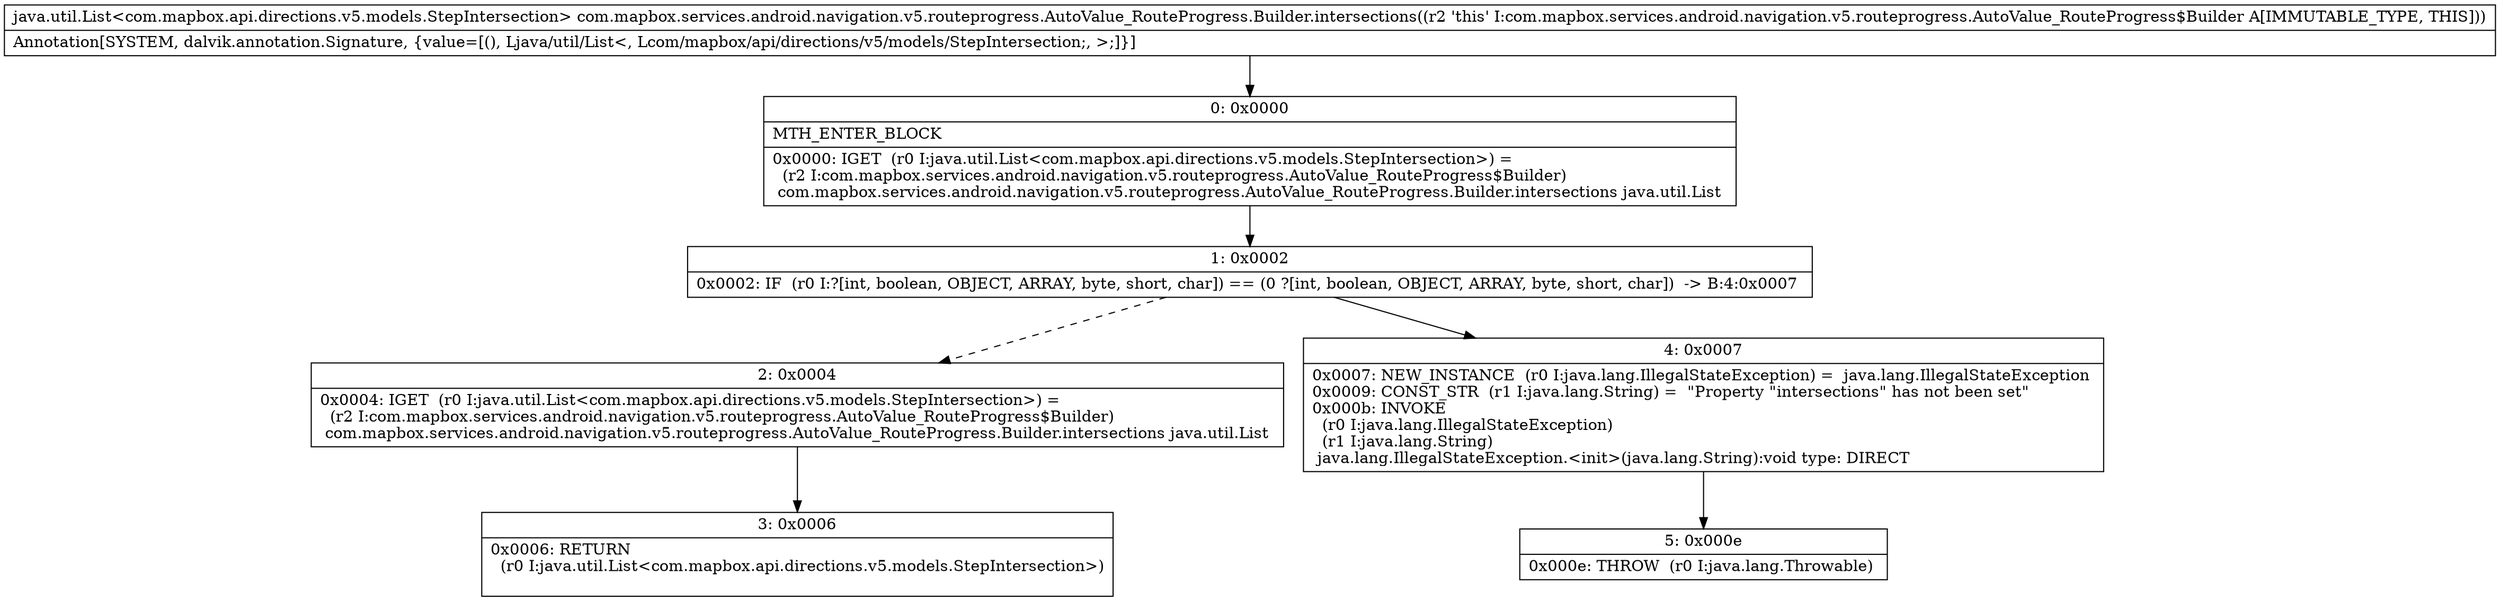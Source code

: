 digraph "CFG forcom.mapbox.services.android.navigation.v5.routeprogress.AutoValue_RouteProgress.Builder.intersections()Ljava\/util\/List;" {
Node_0 [shape=record,label="{0\:\ 0x0000|MTH_ENTER_BLOCK\l|0x0000: IGET  (r0 I:java.util.List\<com.mapbox.api.directions.v5.models.StepIntersection\>) = \l  (r2 I:com.mapbox.services.android.navigation.v5.routeprogress.AutoValue_RouteProgress$Builder)\l com.mapbox.services.android.navigation.v5.routeprogress.AutoValue_RouteProgress.Builder.intersections java.util.List \l}"];
Node_1 [shape=record,label="{1\:\ 0x0002|0x0002: IF  (r0 I:?[int, boolean, OBJECT, ARRAY, byte, short, char]) == (0 ?[int, boolean, OBJECT, ARRAY, byte, short, char])  \-\> B:4:0x0007 \l}"];
Node_2 [shape=record,label="{2\:\ 0x0004|0x0004: IGET  (r0 I:java.util.List\<com.mapbox.api.directions.v5.models.StepIntersection\>) = \l  (r2 I:com.mapbox.services.android.navigation.v5.routeprogress.AutoValue_RouteProgress$Builder)\l com.mapbox.services.android.navigation.v5.routeprogress.AutoValue_RouteProgress.Builder.intersections java.util.List \l}"];
Node_3 [shape=record,label="{3\:\ 0x0006|0x0006: RETURN  \l  (r0 I:java.util.List\<com.mapbox.api.directions.v5.models.StepIntersection\>)\l \l}"];
Node_4 [shape=record,label="{4\:\ 0x0007|0x0007: NEW_INSTANCE  (r0 I:java.lang.IllegalStateException) =  java.lang.IllegalStateException \l0x0009: CONST_STR  (r1 I:java.lang.String) =  \"Property \"intersections\" has not been set\" \l0x000b: INVOKE  \l  (r0 I:java.lang.IllegalStateException)\l  (r1 I:java.lang.String)\l java.lang.IllegalStateException.\<init\>(java.lang.String):void type: DIRECT \l}"];
Node_5 [shape=record,label="{5\:\ 0x000e|0x000e: THROW  (r0 I:java.lang.Throwable) \l}"];
MethodNode[shape=record,label="{java.util.List\<com.mapbox.api.directions.v5.models.StepIntersection\> com.mapbox.services.android.navigation.v5.routeprogress.AutoValue_RouteProgress.Builder.intersections((r2 'this' I:com.mapbox.services.android.navigation.v5.routeprogress.AutoValue_RouteProgress$Builder A[IMMUTABLE_TYPE, THIS]))  | Annotation[SYSTEM, dalvik.annotation.Signature, \{value=[(), Ljava\/util\/List\<, Lcom\/mapbox\/api\/directions\/v5\/models\/StepIntersection;, \>;]\}]\l}"];
MethodNode -> Node_0;
Node_0 -> Node_1;
Node_1 -> Node_2[style=dashed];
Node_1 -> Node_4;
Node_2 -> Node_3;
Node_4 -> Node_5;
}

